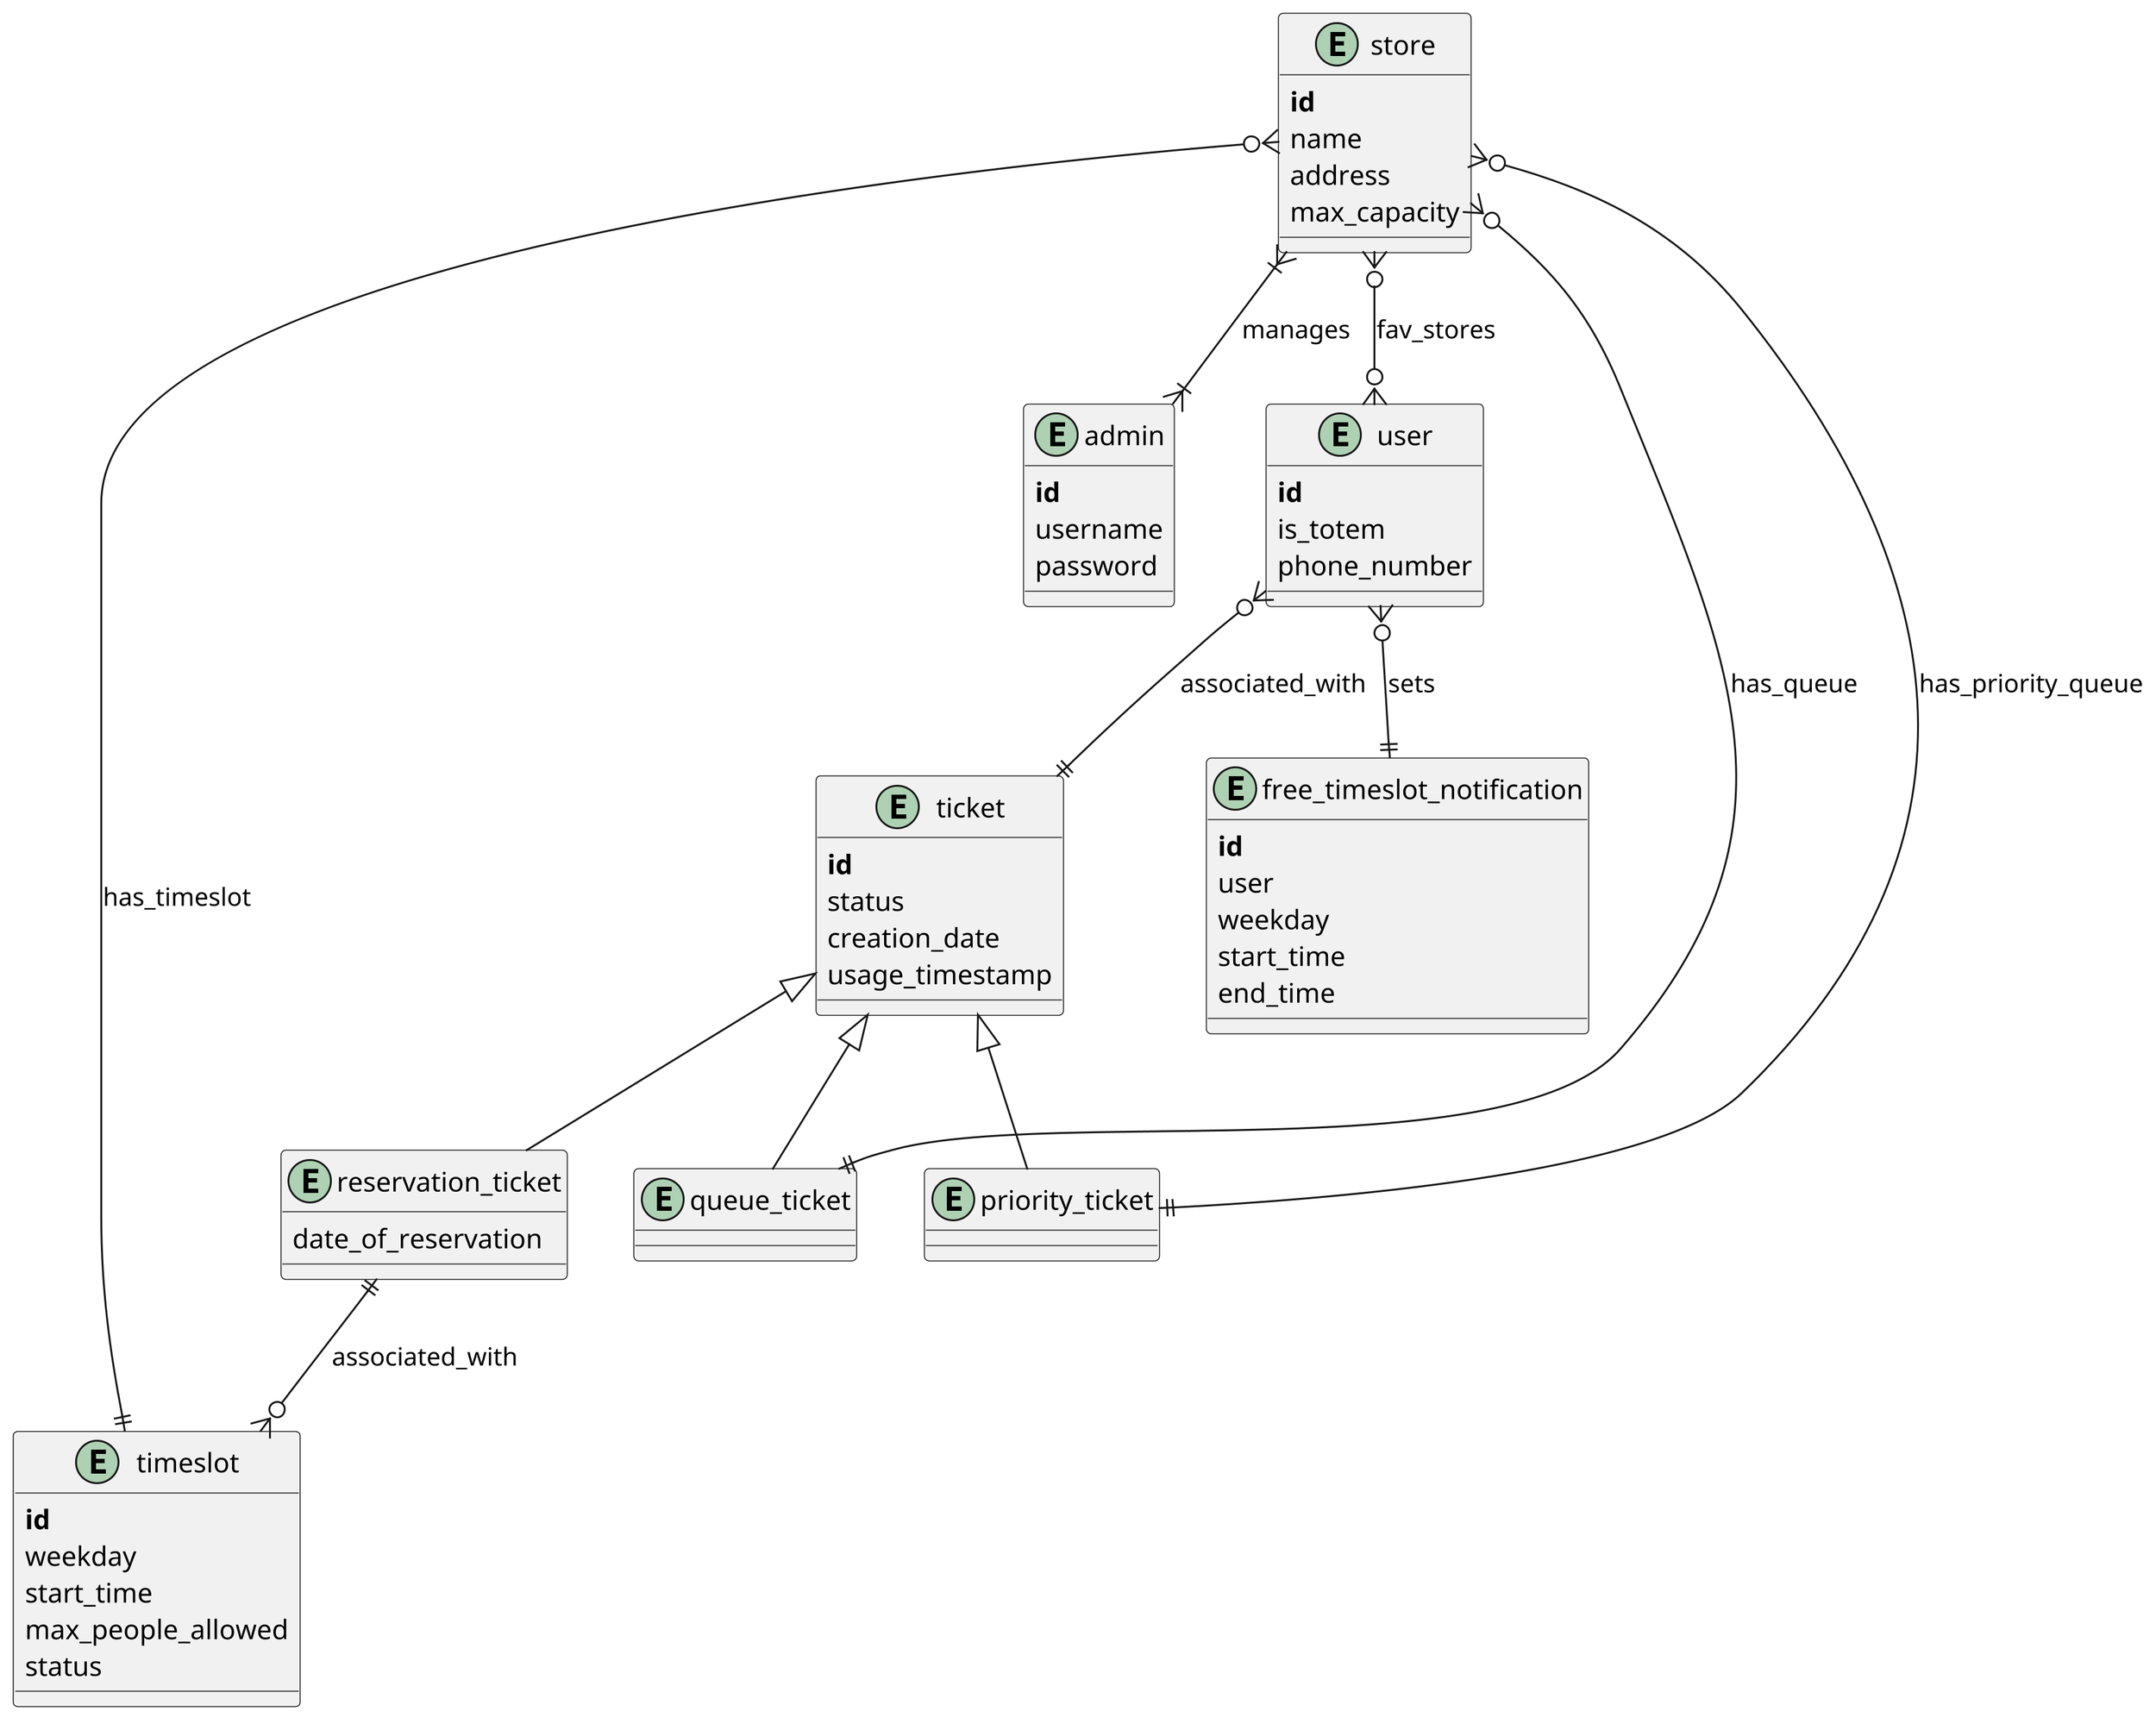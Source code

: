 @startuml db_structure

skinparam {
   dpi 300
}

'..... ENTITIES START......'
together {
    entity ticket{
        **id**
        status
        creation_date
        usage_timestamp
    }

    entity queue_ticket {
    }

    entity reservation_ticket{
            date_of_reservation
    }

    entity priority_ticket{
    }
}

together {
    entity user{
        **id**
        is_totem
        phone_number
    }
    entity free_timeslot_notification{
        **id**
        user
        weekday
        start_time
        end_time
    }
}

entity timeslot{
    **id**
    weekday
    start_time
    max_people_allowed
    status
}

entity store{
    **id**
    name
    address
    max_capacity
}

entity admin{
    **id**
    username
    password
}



'.... ENTITIES END ....'


'.... RELATIONS START....'
store }|--|{ admin : manages
store }o--|| queue_ticket : has_queue
store }o--|| priority_ticket : has_priority_queue
store }o--|| timeslot : has_timeslot
store }o--o{ user : fav_stores


user }o--|| free_timeslot_notification : sets
user }o--|| ticket : associated_with

ticket <|-- queue_ticket
ticket <|-- reservation_ticket
ticket <|-- priority_ticket

reservation_ticket ||--o{ timeslot : associated_with


'.... RELATIONS END .....'



@enduml